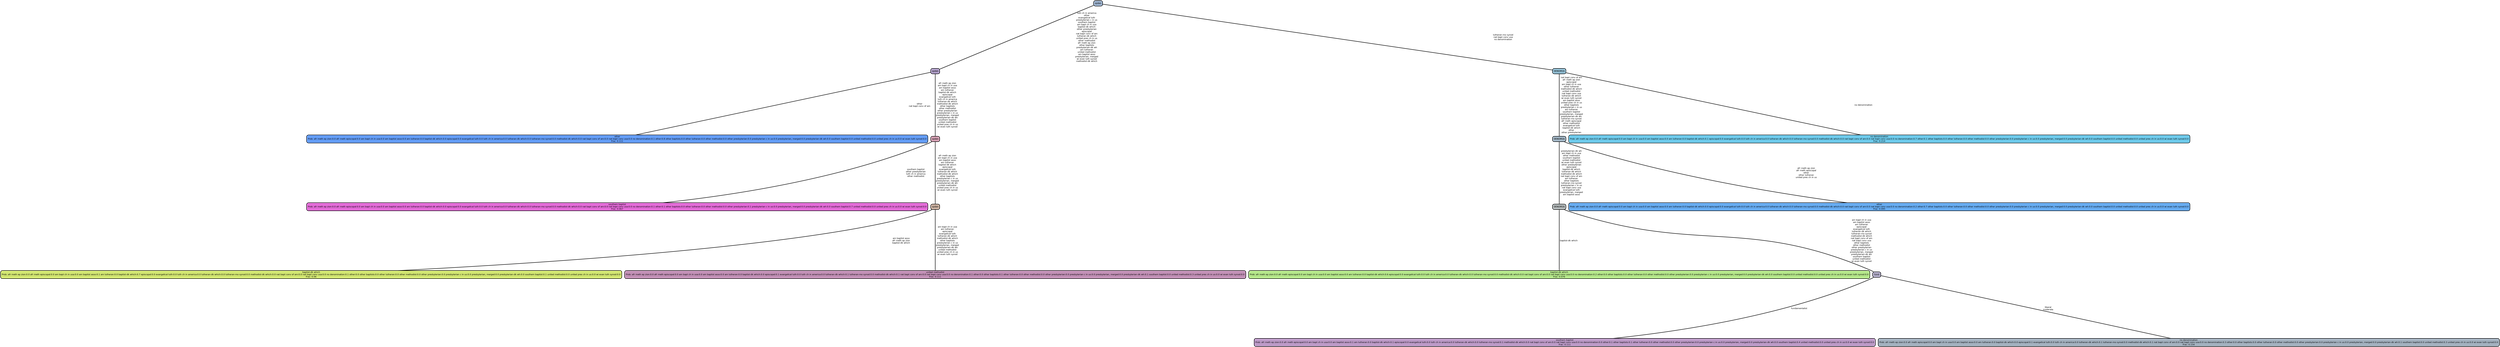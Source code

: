 graph Tree {
node [shape=box, style="filled, rounded",color="black",penwidth="3",fontcolor="black",                 fontname=helvetica] ;
graph [ranksep="0 equally", splines=straight,                 bgcolor=transparent, dpi=200] ;
edge [fontname=helvetica, color=black] ;
0 [label="other
Prob: afr meth ep zion:0.0 afr meth episcopal:0.0 am bapt ch in usa:0.0 am baptist asso:0.0 am lutheran:0.0 baptist-dk which:0.0 episcopal:0.0 evangelical luth:0.0 luth ch in america:0.0 lutheran-dk which:0.0 lutheran-mo synod:0.0 methodist-dk which:0.0 nat bapt conv of am:0.0 nat bapt conv usa:0.0 no denomination:0.1 other:0.8 other baptists:0.0 other lutheran:0.0 other methodist:0.0 other presbyterian:0.0 presbyterian c in us:0.0 presbyterian, merged:0.0 presbyterian-dk wh:0.0 southern baptist:0.0 united methodist:0.0 united pres ch in us:0.0 wi evan luth synod:0.0
Frac: 0.111", fillcolor="#639cf5"] ;
1 [label="spden", fillcolor="#ac9bc4"] ;
2 [label="southern baptist
Prob: afr meth ep zion:0.0 afr meth episcopal:0.0 am bapt ch in usa:0.0 am baptist asso:0.0 am lutheran:0.0 baptist-dk which:0.0 episcopal:0.0 evangelical luth:0.0 luth ch in america:0.0 lutheran-dk which:0.0 lutheran-mo synod:0.0 methodist-dk which:0.0 nat bapt conv of am:0.0 nat bapt conv usa:0.0 no denomination:0.1 other:0.1 other baptists:0.0 other lutheran:0.0 other methodist:0.0 other presbyterian:0.1 presbyterian c in us:0.0 presbyterian, merged:0.0 presbyterian-dk wh:0.0 southern baptist:0.7 united methodist:0.0 united pres ch in us:0.0 wi evan luth synod:0.0
Frac: 0.067", fillcolor="#e16ad6"] ;
3 [label="spden", fillcolor="#ce9aad"] ;
4 [label="baptist-dk which
Prob: afr meth ep zion:0.0 afr meth episcopal:0.0 am bapt ch in usa:0.0 am baptist asso:0.1 am lutheran:0.0 baptist-dk which:0.7 episcopal:0.0 evangelical luth:0.0 luth ch in america:0.0 lutheran-dk which:0.0 lutheran-mo synod:0.0 methodist-dk which:0.0 nat bapt conv of am:0.0 nat bapt conv usa:0.0 no denomination:0.1 other:0.0 other baptists:0.0 other lutheran:0.0 other methodist:0.0 other presbyterian:0.0 presbyterian c in us:0.0 presbyterian, merged:0.0 presbyterian-dk wh:0.0 southern baptist:0.1 united methodist:0.0 united pres ch in us:0.0 wi evan luth synod:0.0
Frac: 0.06", fillcolor="#d1e570"] ;
5 [label="spden", fillcolor="#c6ad9d"] ;
6 [label="united methodist
Prob: afr meth ep zion:0.0 afr meth episcopal:0.0 am bapt ch in usa:0.0 am baptist asso:0.0 am lutheran:0.0 baptist-dk which:0.0 episcopal:0.1 evangelical luth:0.0 luth ch in america:0.0 lutheran-dk which:0.1 lutheran-mo synod:0.0 methodist-dk which:0.1 nat bapt conv of am:0.0 nat bapt conv usa:0.0 no denomination:0.1 other:0.0 other baptists:0.1 other lutheran:0.0 other methodist:0.0 other presbyterian:0.0 presbyterian c in us:0.0 presbyterian, merged:0.0 presbyterian-dk wh:0.1 southern baptist:0.0 united methodist:0.3 united pres ch in us:0.0 wi evan luth synod:0.0
Frac: 0.111", fillcolor="#c18fb5"] ;
7 [label="spden", fillcolor="#99afcb"] ;
8 [label="baptist-dk which
Prob: afr meth ep zion:0.0 afr meth episcopal:0.0 am bapt ch in usa:0.0 am baptist asso:0.0 am lutheran:0.0 baptist-dk which:0.6 episcopal:0.0 evangelical luth:0.0 luth ch in america:0.0 lutheran-dk which:0.0 lutheran-mo synod:0.0 methodist-dk which:0.0 nat bapt conv of am:0.0 nat bapt conv usa:0.0 no denomination:0.2 other:0.0 other baptists:0.0 other lutheran:0.0 other methodist:0.0 other presbyterian:0.0 presbyterian c in us:0.0 presbyterian, merged:0.0 presbyterian-dk wh:0.0 southern baptist:0.0 united methodist:0.0 united pres ch in us:0.0 wi evan luth synod:0.0
Frac: 0.076", fillcolor="#b4e689"] ;
9 [label="DENOM16", fillcolor="#afb5b6"] ;
10 [label="southern baptist
Prob: afr meth ep zion:0.0 afr meth episcopal:0.0 am bapt ch in usa:0.0 am baptist asso:0.1 am lutheran:0.0 baptist-dk which:0.1 episcopal:0.0 evangelical luth:0.0 luth ch in america:0.0 lutheran-dk which:0.0 lutheran-mo synod:0.1 methodist-dk which:0.0 nat bapt conv of am:0.0 nat bapt conv usa:0.0 no denomination:0.0 other:0.1 other baptists:0.1 other lutheran:0.0 other methodist:0.0 other presbyterian:0.0 presbyterian c in us:0.0 presbyterian, merged:0.0 presbyterian-dk wh:0.0 southern baptist:0.4 united methodist:0.0 united pres ch in us:0.0 wi evan luth synod:0.0
Frac: 0.111", fillcolor="#bc9ac7"] ;
11 [label="fund", fillcolor="#ada7c3"] ;
12 [label="no denomination
Prob: afr meth ep zion:0.0 afr meth episcopal:0.0 am bapt ch in usa:0.0 am baptist asso:0.0 am lutheran:0.0 baptist-dk which:0.0 episcopal:0.1 evangelical luth:0.0 luth ch in america:0.0 lutheran-dk which:0.1 lutheran-mo synod:0.0 methodist-dk which:0.1 nat bapt conv of am:0.0 nat bapt conv usa:0.0 no denomination:0.3 other:0.0 other baptists:0.0 other lutheran:0.0 other methodist:0.0 other presbyterian:0.0 presbyterian c in us:0.0 presbyterian, merged:0.0 presbyterian-dk wh:0.1 southern baptist:0.0 united methodist:0.3 united pres ch in us:0.0 wi evan luth synod:0.0
Frac: 0.154", fillcolor="#a3b1bf"] ;
13 [label="DENOM16", fillcolor="#9fb3c2"] ;
14 [label="other
Prob: afr meth ep zion:0.0 afr meth episcopal:0.0 am bapt ch in usa:0.0 am baptist asso:0.0 am lutheran:0.0 baptist-dk which:0.0 episcopal:0.0 evangelical luth:0.0 luth ch in america:0.0 lutheran-dk which:0.0 lutheran-mo synod:0.0 methodist-dk which:0.0 nat bapt conv of am:0.0 nat bapt conv usa:0.0 no denomination:0.2 other:0.7 other baptists:0.0 other lutheran:0.0 other methodist:0.0 other presbyterian:0.0 presbyterian c in us:0.0 presbyterian, merged:0.0 presbyterian-dk wh:0.0 southern baptist:0.0 united methodist:0.0 united pres ch in us:0.0 wi evan luth synod:0.0
Frac: 0.095", fillcolor="#65aaef"] ;
15 [label="DENOM16", fillcolor="#8ebacf"] ;
16 [label="no denomination
Prob: afr meth ep zion:0.0 afr meth episcopal:0.0 am bapt ch in usa:0.0 am baptist asso:0.0 am lutheran:0.0 baptist-dk which:0.1 episcopal:0.0 evangelical luth:0.0 luth ch in america:0.0 lutheran-dk which:0.0 lutheran-mo synod:0.0 methodist-dk which:0.0 nat bapt conv of am:0.0 nat bapt conv usa:0.0 no denomination:0.7 other:0.1 other baptists:0.0 other lutheran:0.0 other methodist:0.0 other presbyterian:0.0 presbyterian c in us:0.0 presbyterian, merged:0.0 presbyterian-dk wh:0.0 southern baptist:0.0 united methodist:0.0 united pres ch in us:0.0 wi evan luth synod:0.0
Frac: 0.214", fillcolor="#6dc9ea"] ;
1 -- 0 [label=" other\n nat bapt conv of am",penwidth=3] ;
1 -- 3 [label=" afr meth ep zion\n am bapt ch in usa\n am baptist asso\n am lutheran\n baptist-dk which\n episcopal\n evangelical luth\n luth ch in america\n lutheran-dk which\n methodist-dk which\n other baptists\n other methodist\n other presbyterian\n presbyterian c in us\n presbyterian, merged\n presbyterian-dk wh\n southern baptist\n united methodist\n united pres ch in us\n wi evan luth synod",penwidth=3] ;
3 -- 2 [label=" southern baptist\n other presbyterian\n luth ch in america\n other methodist",penwidth=3] ;
3 -- 5 [label=" afr meth ep zion\n am bapt ch in usa\n am baptist asso\n am lutheran\n baptist-dk which\n episcopal\n evangelical luth\n lutheran-dk which\n methodist-dk which\n other baptists\n presbyterian c in us\n presbyterian, merged\n presbyterian-dk wh\n united methodist\n united pres ch in us\n wi evan luth synod",penwidth=3] ;
5 -- 4 [label=" am baptist asso\n afr meth ep zion\n baptist-dk which",penwidth=3] ;
5 -- 6 [label=" am bapt ch in usa\n am lutheran\n episcopal\n evangelical luth\n lutheran-dk which\n methodist-dk which\n other baptists\n presbyterian c in us\n presbyterian, merged\n presbyterian-dk wh\n united methodist\n united pres ch in us\n wi evan luth synod",penwidth=3] ;
7 -- 1 [label=" luth ch in america\n other\n evangelical luth\n presbyterian c in us\n southern baptist\n am bapt ch in usa\n baptist-dk which\n other presbyterian\n episcopal\n nat bapt conv of am\n lutheran-dk which\n united pres ch in us\n other methodist\n afr meth ep zion\n other baptists\n presbyterian-dk wh\n am lutheran\n united methodist\n am baptist asso\n presbyterian, merged\n wi evan luth synod\n methodist-dk which",penwidth=3] ;
7 -- 15 [label=" lutheran-mo synod\n nat bapt conv usa\n no denomination",penwidth=3] ;
9 -- 8 [label=" baptist-dk which",penwidth=3] ;
9 -- 11 [label=" am bapt ch in usa\n am baptist asso\n am lutheran\n episcopal\n evangelical luth\n lutheran-dk which\n lutheran-mo synod\n methodist-dk which\n nat bapt conv of am\n nat bapt conv usa\n other baptists\n other methodist\n other presbyterian\n presbyterian c in us\n presbyterian, merged\n presbyterian-dk wh\n southern baptist\n united methodist\n wi evan luth synod",penwidth=3] ;
11 -- 10 [label=" fundamentalist",penwidth=3] ;
11 -- 12 [label=" liberal\n moderate",penwidth=3] ;
13 -- 9 [label=" presbyterian-dk wh\n am bapt ch in usa\n other methodist\n southern baptist\n united methodist\n wi evan luth synod\n other presbyterian\n episcopal\n baptist-dk which\n lutheran-dk which\n methodist-dk which\n nat bapt conv of am\n am lutheran\n other baptists\n lutheran-mo synod\n presbyterian c in us\n nat bapt conv usa\n evangelical luth\n presbyterian, merged\n am baptist asso",penwidth=3] ;
13 -- 14 [label=" afr meth ep zion\n afr meth episcopal\n other\n other lutheran\n united pres ch in us",penwidth=3] ;
15 -- 13 [label=" nat bapt conv of am\n afr meth ep zion\n episcopal\n am bapt ch in usa\n other lutheran\n methodist-dk which\n united methodist\n nat bapt conv usa\n lutheran-dk which\n wi evan luth synod\n am baptist asso\n united pres ch in us\n other baptists\n presbyterian c in us\n am lutheran\n southern baptist\n presbyterian, merged\n presbyterian-dk wh\n lutheran-mo synod\n afr meth episcopal\n other methodist\n evangelical luth\n baptist-dk which\n other\n other presbyterian",penwidth=3] ;
15 -- 16 [label=" no denomination",penwidth=3] ;
{rank = same;}}